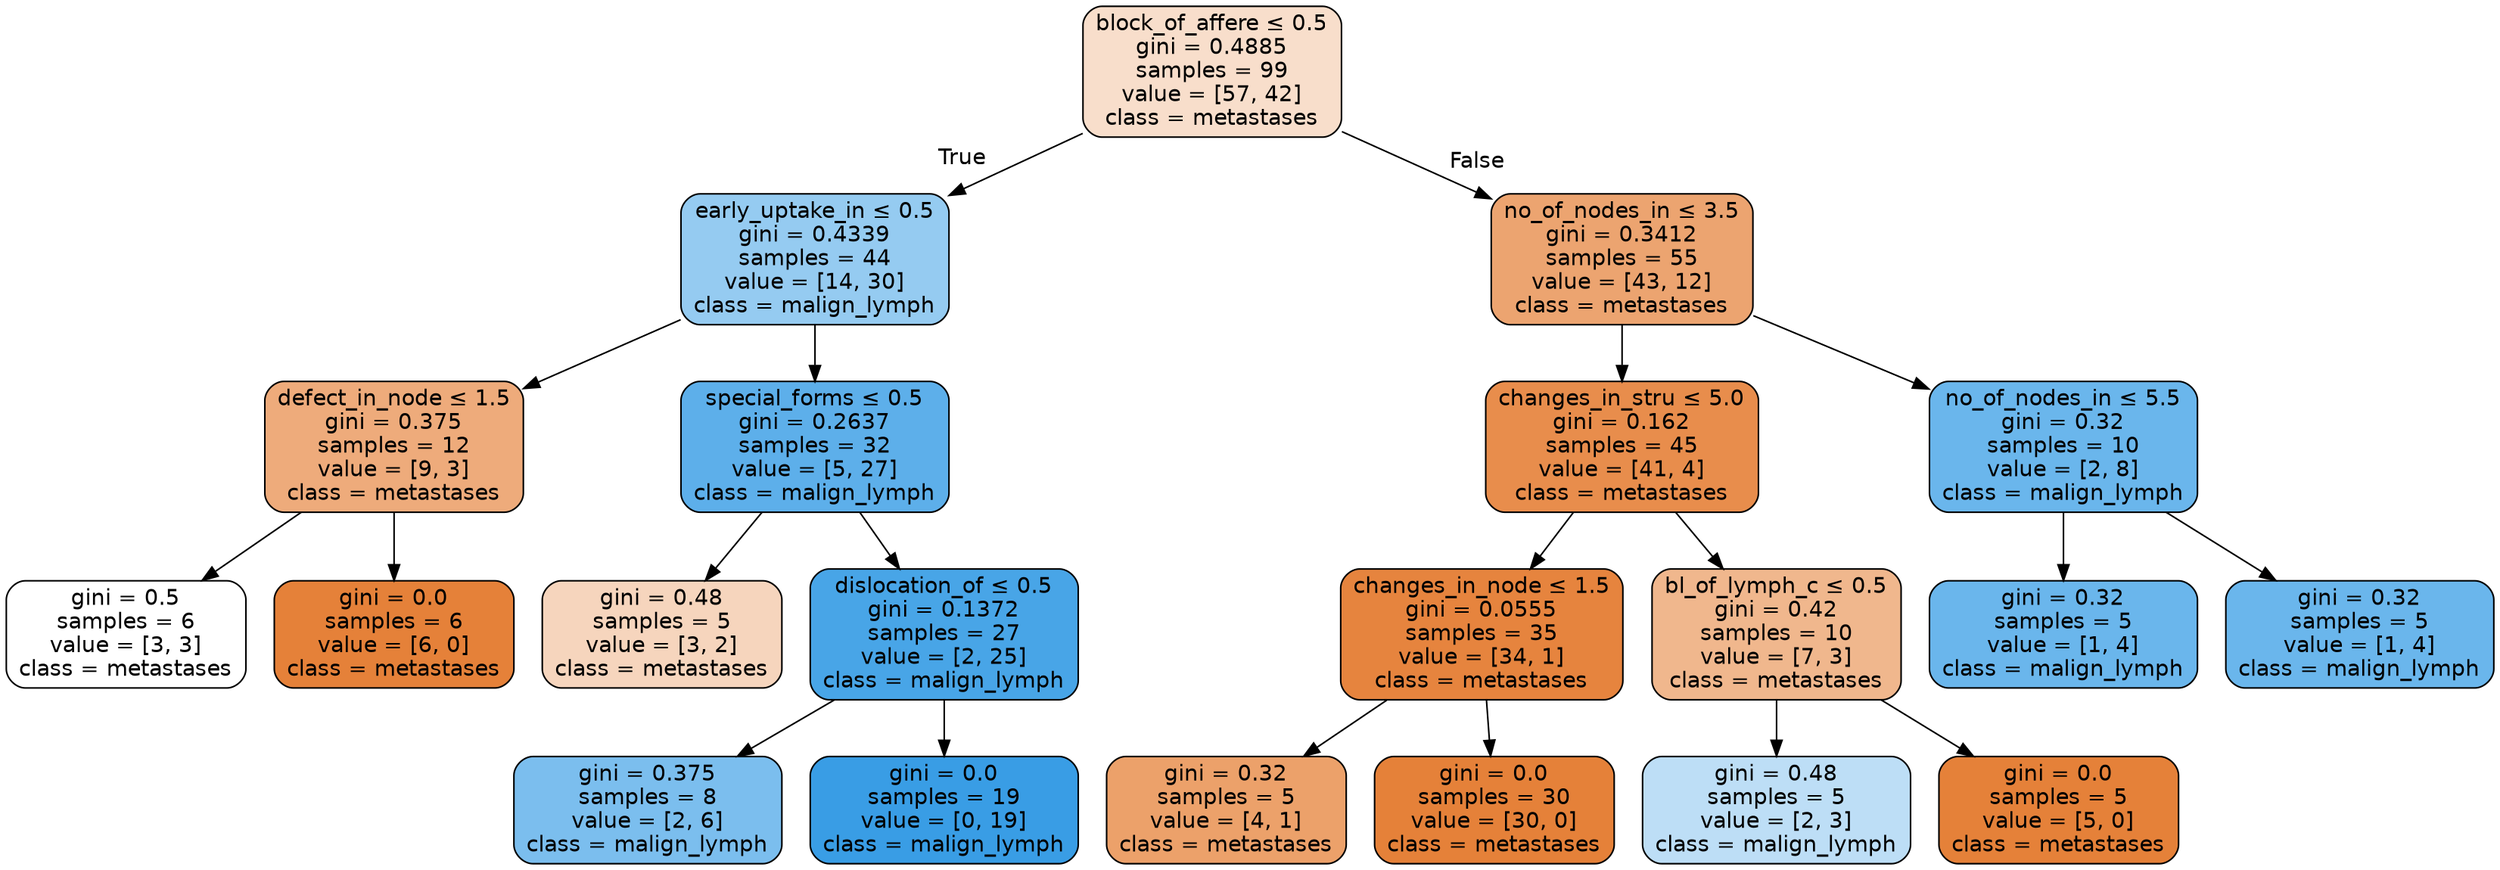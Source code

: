 digraph Tree {
node [shape=box, style="filled, rounded", color="black", fontname=helvetica] ;
edge [fontname=helvetica] ;
0 [label=<block_of_affere &le; 0.5<br/>gini = 0.4885<br/>samples = 99<br/>value = [57, 42]<br/>class = metastases>, fillcolor="#e5813943"] ;
1 [label=<early_uptake_in &le; 0.5<br/>gini = 0.4339<br/>samples = 44<br/>value = [14, 30]<br/>class = malign_lymph>, fillcolor="#399de588"] ;
0 -> 1 [labeldistance=2.5, labelangle=45, headlabel="True"] ;
2 [label=<defect_in_node &le; 1.5<br/>gini = 0.375<br/>samples = 12<br/>value = [9, 3]<br/>class = metastases>, fillcolor="#e58139aa"] ;
1 -> 2 ;
3 [label=<gini = 0.5<br/>samples = 6<br/>value = [3, 3]<br/>class = metastases>, fillcolor="#e5813900"] ;
2 -> 3 ;
4 [label=<gini = 0.0<br/>samples = 6<br/>value = [6, 0]<br/>class = metastases>, fillcolor="#e58139ff"] ;
2 -> 4 ;
5 [label=<special_forms &le; 0.5<br/>gini = 0.2637<br/>samples = 32<br/>value = [5, 27]<br/>class = malign_lymph>, fillcolor="#399de5d0"] ;
1 -> 5 ;
6 [label=<gini = 0.48<br/>samples = 5<br/>value = [3, 2]<br/>class = metastases>, fillcolor="#e5813955"] ;
5 -> 6 ;
7 [label=<dislocation_of &le; 0.5<br/>gini = 0.1372<br/>samples = 27<br/>value = [2, 25]<br/>class = malign_lymph>, fillcolor="#399de5eb"] ;
5 -> 7 ;
8 [label=<gini = 0.375<br/>samples = 8<br/>value = [2, 6]<br/>class = malign_lymph>, fillcolor="#399de5aa"] ;
7 -> 8 ;
9 [label=<gini = 0.0<br/>samples = 19<br/>value = [0, 19]<br/>class = malign_lymph>, fillcolor="#399de5ff"] ;
7 -> 9 ;
10 [label=<no_of_nodes_in &le; 3.5<br/>gini = 0.3412<br/>samples = 55<br/>value = [43, 12]<br/>class = metastases>, fillcolor="#e58139b8"] ;
0 -> 10 [labeldistance=2.5, labelangle=-45, headlabel="False"] ;
11 [label=<changes_in_stru &le; 5.0<br/>gini = 0.162<br/>samples = 45<br/>value = [41, 4]<br/>class = metastases>, fillcolor="#e58139e6"] ;
10 -> 11 ;
12 [label=<changes_in_node &le; 1.5<br/>gini = 0.0555<br/>samples = 35<br/>value = [34, 1]<br/>class = metastases>, fillcolor="#e58139f8"] ;
11 -> 12 ;
13 [label=<gini = 0.32<br/>samples = 5<br/>value = [4, 1]<br/>class = metastases>, fillcolor="#e58139bf"] ;
12 -> 13 ;
14 [label=<gini = 0.0<br/>samples = 30<br/>value = [30, 0]<br/>class = metastases>, fillcolor="#e58139ff"] ;
12 -> 14 ;
15 [label=<bl_of_lymph_c &le; 0.5<br/>gini = 0.42<br/>samples = 10<br/>value = [7, 3]<br/>class = metastases>, fillcolor="#e5813992"] ;
11 -> 15 ;
16 [label=<gini = 0.48<br/>samples = 5<br/>value = [2, 3]<br/>class = malign_lymph>, fillcolor="#399de555"] ;
15 -> 16 ;
17 [label=<gini = 0.0<br/>samples = 5<br/>value = [5, 0]<br/>class = metastases>, fillcolor="#e58139ff"] ;
15 -> 17 ;
18 [label=<no_of_nodes_in &le; 5.5<br/>gini = 0.32<br/>samples = 10<br/>value = [2, 8]<br/>class = malign_lymph>, fillcolor="#399de5bf"] ;
10 -> 18 ;
19 [label=<gini = 0.32<br/>samples = 5<br/>value = [1, 4]<br/>class = malign_lymph>, fillcolor="#399de5bf"] ;
18 -> 19 ;
20 [label=<gini = 0.32<br/>samples = 5<br/>value = [1, 4]<br/>class = malign_lymph>, fillcolor="#399de5bf"] ;
18 -> 20 ;
}